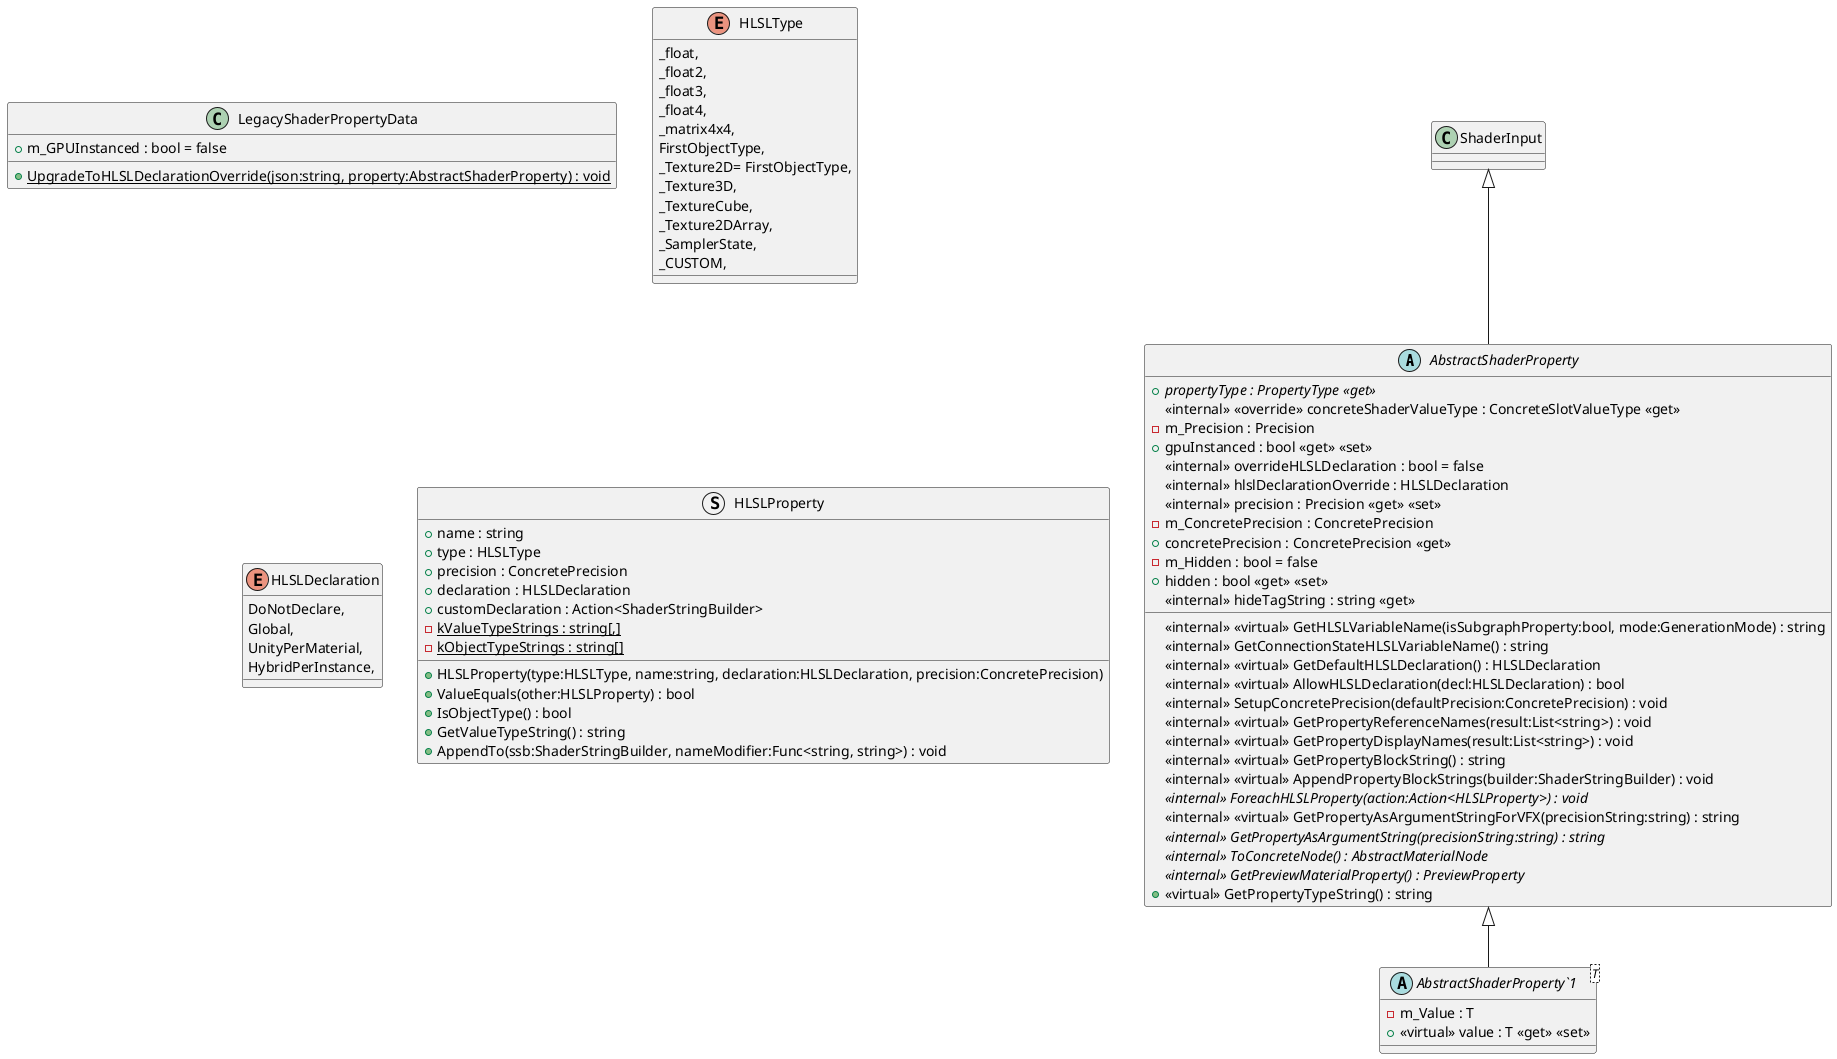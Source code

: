 @startuml
abstract class AbstractShaderProperty {
    + {abstract} propertyType : PropertyType <<get>>
    <<internal>> <<override>> concreteShaderValueType : ConcreteSlotValueType <<get>>
    - m_Precision : Precision
    + gpuInstanced : bool <<get>> <<set>>
    <<internal>> <<virtual>> GetHLSLVariableName(isSubgraphProperty:bool, mode:GenerationMode) : string
    <<internal>> GetConnectionStateHLSLVariableName() : string
    <<internal>> <<virtual>> GetDefaultHLSLDeclaration() : HLSLDeclaration
    <<internal>> <<virtual>> AllowHLSLDeclaration(decl:HLSLDeclaration) : bool
    <<internal>> overrideHLSLDeclaration : bool = false
    <<internal>> hlslDeclarationOverride : HLSLDeclaration
    <<internal>> precision : Precision <<get>> <<set>>
    - m_ConcretePrecision : ConcretePrecision
    + concretePrecision : ConcretePrecision <<get>>
    <<internal>> SetupConcretePrecision(defaultPrecision:ConcretePrecision) : void
    - m_Hidden : bool = false
    + hidden : bool <<get>> <<set>>
    <<internal>> hideTagString : string <<get>>
    <<internal>> <<virtual>> GetPropertyReferenceNames(result:List<string>) : void
    <<internal>> <<virtual>> GetPropertyDisplayNames(result:List<string>) : void
    <<internal>> <<virtual>> GetPropertyBlockString() : string
    <<internal>> <<virtual>> AppendPropertyBlockStrings(builder:ShaderStringBuilder) : void
    <<internal>> {abstract} ForeachHLSLProperty(action:Action<HLSLProperty>) : void
    <<internal>> <<virtual>> GetPropertyAsArgumentStringForVFX(precisionString:string) : string
    <<internal>> {abstract} GetPropertyAsArgumentString(precisionString:string) : string
    <<internal>> {abstract} ToConcreteNode() : AbstractMaterialNode
    <<internal>> {abstract} GetPreviewMaterialProperty() : PreviewProperty
    + <<virtual>> GetPropertyTypeString() : string
}
abstract class "AbstractShaderProperty`1"<T> {
    - m_Value : T
    + <<virtual>> value : T <<get>> <<set>>
}
class LegacyShaderPropertyData {
    + m_GPUInstanced : bool = false
    + {static} UpgradeToHLSLDeclarationOverride(json:string, property:AbstractShaderProperty) : void
}
enum HLSLType {
    _float,
    _float2,
    _float3,
    _float4,
    _matrix4x4,
    FirstObjectType,
    _Texture2D= FirstObjectType,
    _Texture3D,
    _TextureCube,
    _Texture2DArray,
    _SamplerState,
    _CUSTOM,
}
enum HLSLDeclaration {
    DoNotDeclare,
    Global,
    UnityPerMaterial,
    HybridPerInstance,
}
struct HLSLProperty {
    + name : string
    + type : HLSLType
    + precision : ConcretePrecision
    + declaration : HLSLDeclaration
    + customDeclaration : Action<ShaderStringBuilder>
    + HLSLProperty(type:HLSLType, name:string, declaration:HLSLDeclaration, precision:ConcretePrecision)
    + ValueEquals(other:HLSLProperty) : bool
    {static} - kValueTypeStrings : string[,]
    {static} - kObjectTypeStrings : string[]
    + IsObjectType() : bool
    + GetValueTypeString() : string
    + AppendTo(ssb:ShaderStringBuilder, nameModifier:Func<string, string>) : void
}
ShaderInput <|-- AbstractShaderProperty
AbstractShaderProperty <|-- "AbstractShaderProperty`1"
@enduml
